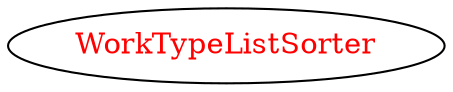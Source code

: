digraph dependencyGraph {
 concentrate=true;
 ranksep="2.0";
 rankdir="LR"; 
 splines="ortho";
"WorkTypeListSorter" [fontcolor="red"];
}